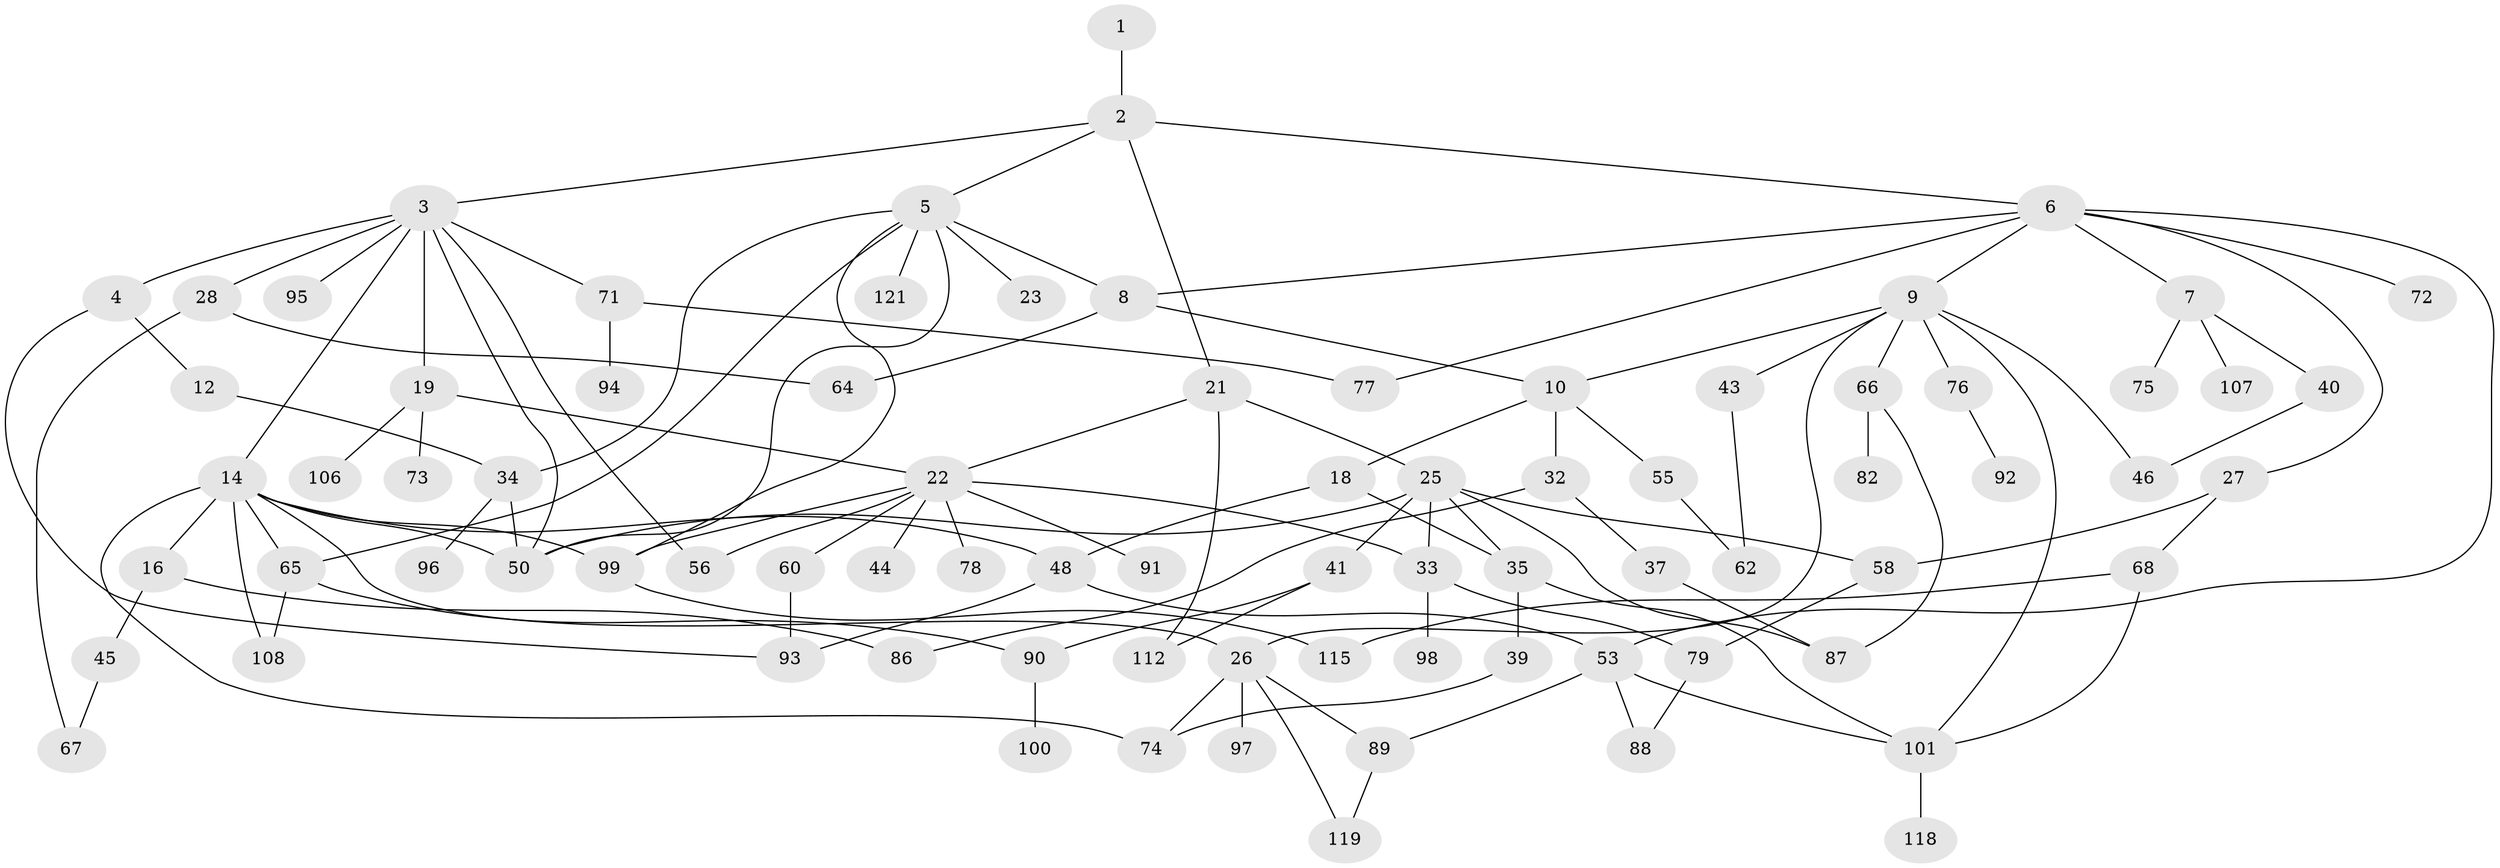 // original degree distribution, {1: 0.23140495867768596, 5: 0.05785123966942149, 9: 0.008264462809917356, 3: 0.2892561983471074, 7: 0.008264462809917356, 4: 0.09917355371900827, 2: 0.2727272727272727, 6: 0.03305785123966942}
// Generated by graph-tools (version 1.1) at 2025/41/03/06/25 10:41:26]
// undirected, 81 vertices, 121 edges
graph export_dot {
graph [start="1"]
  node [color=gray90,style=filled];
  1;
  2 [super="+13"];
  3 [super="+11"];
  4 [super="+57"];
  5 [super="+30"];
  6 [super="+84"];
  7 [super="+42"];
  8;
  9 [super="+20"];
  10 [super="+15"];
  12 [super="+59"];
  14 [super="+36"];
  16 [super="+17"];
  18;
  19 [super="+31"];
  21 [super="+49"];
  22 [super="+24"];
  23;
  25 [super="+29"];
  26 [super="+54"];
  27;
  28;
  32 [super="+120"];
  33 [super="+85"];
  34 [super="+38"];
  35 [super="+52"];
  37 [super="+113"];
  39 [super="+51"];
  40 [super="+69"];
  41 [super="+63"];
  43;
  44;
  45 [super="+47"];
  46;
  48;
  50 [super="+111"];
  53 [super="+81"];
  55 [super="+61"];
  56;
  58;
  60 [super="+70"];
  62 [super="+110"];
  64;
  65 [super="+83"];
  66 [super="+117"];
  67;
  68 [super="+103"];
  71;
  72 [super="+116"];
  73;
  74;
  75;
  76 [super="+80"];
  77;
  78;
  79;
  82;
  86;
  87 [super="+109"];
  88 [super="+104"];
  89 [super="+102"];
  90;
  91;
  92;
  93;
  94;
  95;
  96;
  97;
  98;
  99 [super="+105"];
  100;
  101 [super="+114"];
  106;
  107;
  108;
  112;
  115;
  118;
  119;
  121;
  1 -- 2;
  2 -- 3;
  2 -- 5;
  2 -- 6;
  2 -- 21;
  3 -- 4;
  3 -- 14;
  3 -- 19;
  3 -- 28;
  3 -- 56;
  3 -- 71;
  3 -- 95;
  3 -- 50;
  4 -- 12;
  4 -- 93;
  5 -- 23;
  5 -- 99;
  5 -- 34;
  5 -- 8;
  5 -- 121;
  5 -- 50;
  5 -- 65;
  6 -- 7;
  6 -- 8;
  6 -- 9;
  6 -- 27;
  6 -- 72;
  6 -- 53;
  6 -- 77;
  7 -- 40;
  7 -- 75;
  7 -- 107;
  8 -- 10;
  8 -- 64;
  9 -- 46;
  9 -- 66;
  9 -- 26;
  9 -- 43;
  9 -- 76;
  9 -- 10;
  9 -- 101;
  10 -- 55;
  10 -- 32;
  10 -- 18;
  12 -- 34;
  14 -- 16;
  14 -- 48;
  14 -- 50;
  14 -- 108;
  14 -- 65;
  14 -- 74;
  14 -- 26;
  14 -- 99;
  16 -- 45;
  16 -- 86;
  18 -- 35;
  18 -- 48;
  19 -- 106;
  19 -- 22;
  19 -- 73;
  21 -- 22;
  21 -- 25;
  21 -- 112;
  22 -- 44;
  22 -- 78;
  22 -- 91;
  22 -- 99;
  22 -- 56;
  22 -- 60;
  22 -- 33;
  25 -- 41;
  25 -- 58;
  25 -- 50;
  25 -- 35;
  25 -- 87;
  25 -- 33;
  26 -- 119;
  26 -- 89;
  26 -- 74;
  26 -- 97;
  27 -- 68;
  27 -- 58;
  28 -- 67;
  28 -- 64;
  32 -- 37;
  32 -- 86;
  33 -- 98;
  33 -- 79;
  34 -- 50;
  34 -- 96;
  35 -- 39;
  35 -- 101;
  37 -- 87;
  39 -- 74;
  40 -- 46;
  41 -- 112;
  41 -- 90;
  43 -- 62;
  45 -- 67;
  48 -- 53;
  48 -- 93;
  53 -- 89;
  53 -- 101;
  53 -- 88;
  55 -- 62;
  58 -- 79;
  60 -- 93;
  65 -- 90;
  65 -- 108;
  66 -- 82;
  66 -- 87;
  68 -- 115;
  68 -- 101;
  71 -- 77;
  71 -- 94;
  76 -- 92;
  79 -- 88;
  89 -- 119;
  90 -- 100;
  99 -- 115;
  101 -- 118;
}
